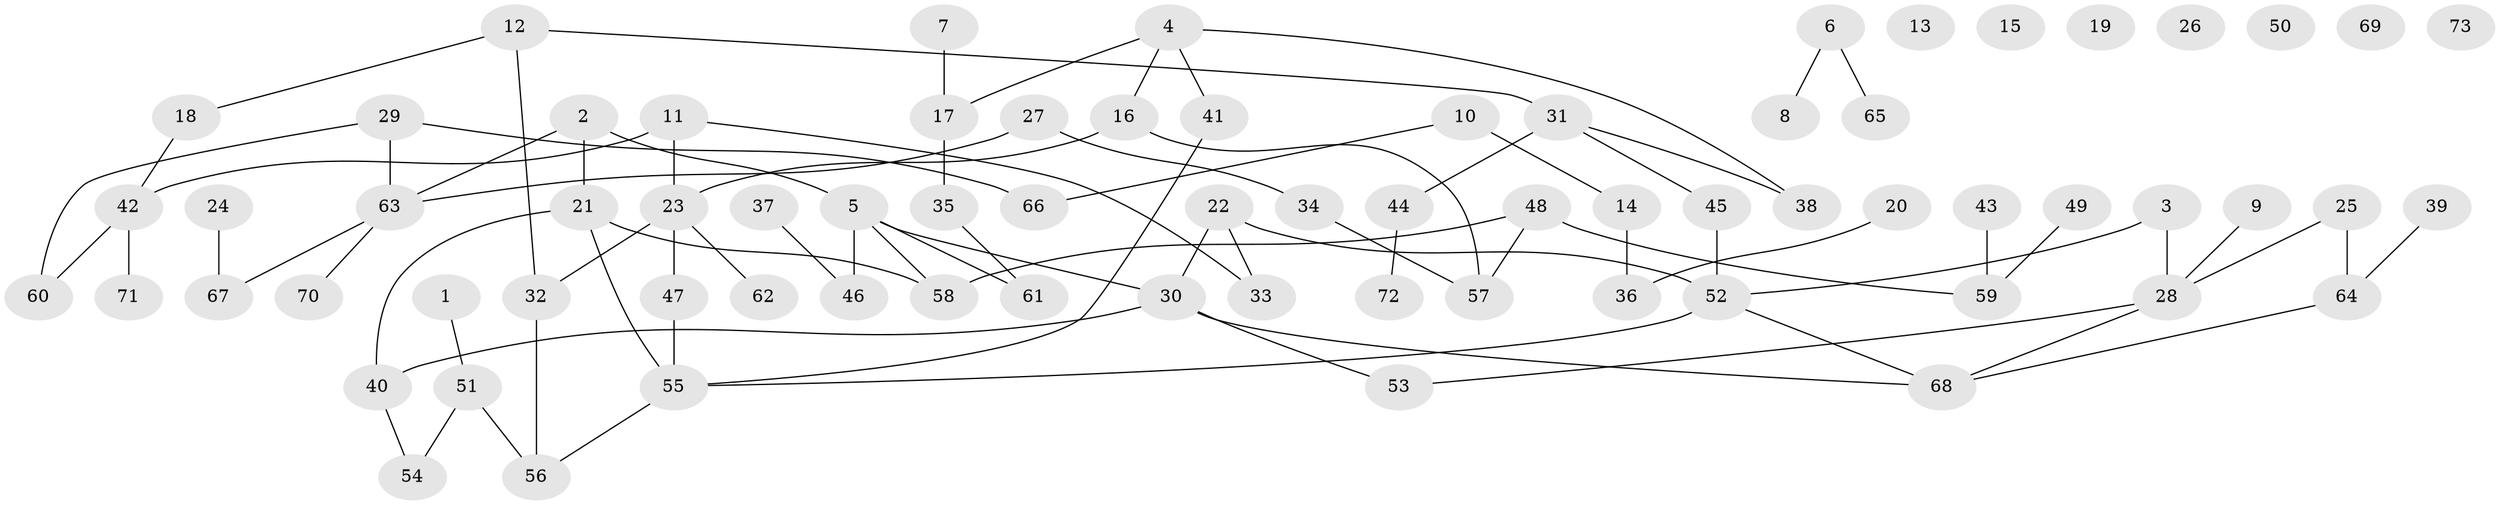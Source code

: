 // Generated by graph-tools (version 1.1) at 2025/12/03/09/25 04:12:53]
// undirected, 73 vertices, 82 edges
graph export_dot {
graph [start="1"]
  node [color=gray90,style=filled];
  1;
  2;
  3;
  4;
  5;
  6;
  7;
  8;
  9;
  10;
  11;
  12;
  13;
  14;
  15;
  16;
  17;
  18;
  19;
  20;
  21;
  22;
  23;
  24;
  25;
  26;
  27;
  28;
  29;
  30;
  31;
  32;
  33;
  34;
  35;
  36;
  37;
  38;
  39;
  40;
  41;
  42;
  43;
  44;
  45;
  46;
  47;
  48;
  49;
  50;
  51;
  52;
  53;
  54;
  55;
  56;
  57;
  58;
  59;
  60;
  61;
  62;
  63;
  64;
  65;
  66;
  67;
  68;
  69;
  70;
  71;
  72;
  73;
  1 -- 51;
  2 -- 5;
  2 -- 21;
  2 -- 63;
  3 -- 28;
  3 -- 52;
  4 -- 16;
  4 -- 17;
  4 -- 38;
  4 -- 41;
  5 -- 30;
  5 -- 46;
  5 -- 58;
  5 -- 61;
  6 -- 8;
  6 -- 65;
  7 -- 17;
  9 -- 28;
  10 -- 14;
  10 -- 66;
  11 -- 23;
  11 -- 33;
  11 -- 42;
  12 -- 18;
  12 -- 31;
  12 -- 32;
  14 -- 36;
  16 -- 23;
  16 -- 57;
  17 -- 35;
  18 -- 42;
  20 -- 36;
  21 -- 40;
  21 -- 55;
  21 -- 58;
  22 -- 30;
  22 -- 33;
  22 -- 52;
  23 -- 32;
  23 -- 47;
  23 -- 62;
  24 -- 67;
  25 -- 28;
  25 -- 64;
  27 -- 34;
  27 -- 63;
  28 -- 53;
  28 -- 68;
  29 -- 60;
  29 -- 63;
  29 -- 66;
  30 -- 40;
  30 -- 53;
  30 -- 68;
  31 -- 38;
  31 -- 44;
  31 -- 45;
  32 -- 56;
  34 -- 57;
  35 -- 61;
  37 -- 46;
  39 -- 64;
  40 -- 54;
  41 -- 55;
  42 -- 60;
  42 -- 71;
  43 -- 59;
  44 -- 72;
  45 -- 52;
  47 -- 55;
  48 -- 57;
  48 -- 58;
  48 -- 59;
  49 -- 59;
  51 -- 54;
  51 -- 56;
  52 -- 55;
  52 -- 68;
  55 -- 56;
  63 -- 67;
  63 -- 70;
  64 -- 68;
}
